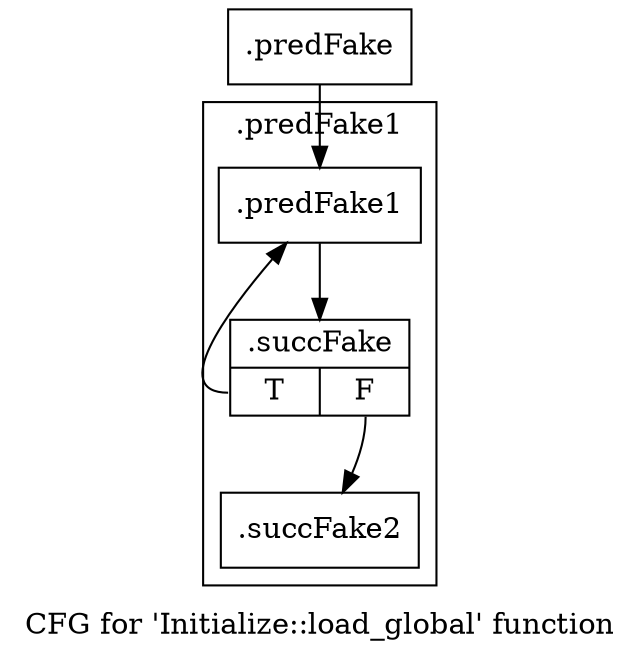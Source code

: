 digraph "CFG for 'Initialize::load_global' function" {
	label="CFG for 'Initialize::load_global' function";

	Node0x526a460 [shape=record,filename="",linenumber="",label="{.predFake}"];
	Node0x526a460 -> Node0x526b490[ callList="" memoryops="" filename="../../../../src/initializer.cpp" execusionnum="0"];
	Node0x52c1820 [shape=record,filename="../../../../src/initializer.cpp",linenumber="34",label="{.succFake2}"];
subgraph cluster_0 {
	label=".predFake1";
	tripcount="0";
	invocationtime="0";

	Node0x526b490 [shape=record,filename="../../../../src/initializer.cpp",linenumber="29",label="{.predFake1}"];
	Node0x526b490 -> Node0x52c1f20[ callList="" memoryops="" filename="../../../../src/initializer.cpp" execusionnum="0"];
	Node0x52c1f20 [shape=record,filename="../../../../src/initializer.cpp",linenumber="29",label="{.succFake|{<s0>T|<s1>F}}"];
	Node0x52c1f20:s0 -> Node0x526b490[ callList="" memoryops="" filename="../../../../src/initializer.cpp" execusionnum="0"];
	Node0x52c1f20:s1 -> Node0x52c1820[ callList="" memoryops="" filename="../../../../src/initializer.cpp" execusionnum="0"];
}
}
